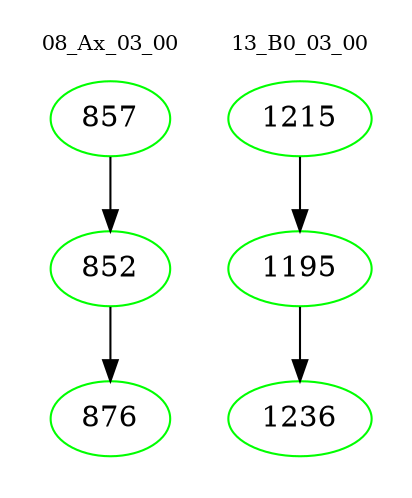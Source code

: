 digraph{
subgraph cluster_0 {
color = white
label = "08_Ax_03_00";
fontsize=10;
T0_857 [label="857", color="green"]
T0_857 -> T0_852 [color="black"]
T0_852 [label="852", color="green"]
T0_852 -> T0_876 [color="black"]
T0_876 [label="876", color="green"]
}
subgraph cluster_1 {
color = white
label = "13_B0_03_00";
fontsize=10;
T1_1215 [label="1215", color="green"]
T1_1215 -> T1_1195 [color="black"]
T1_1195 [label="1195", color="green"]
T1_1195 -> T1_1236 [color="black"]
T1_1236 [label="1236", color="green"]
}
}
